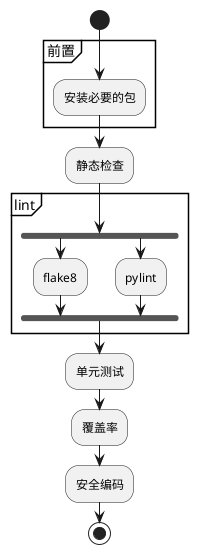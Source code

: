 @startuml
'https://plantuml.com/activity-diagram-beta

start
partition 前置{
    :安装必要的包;
}

:静态检查;
partition lint {
fork
    :flake8;
fork again
    :pylint;
end fork
}
:单元测试;
:覆盖率;
:安全编码;

stop

@enduml
